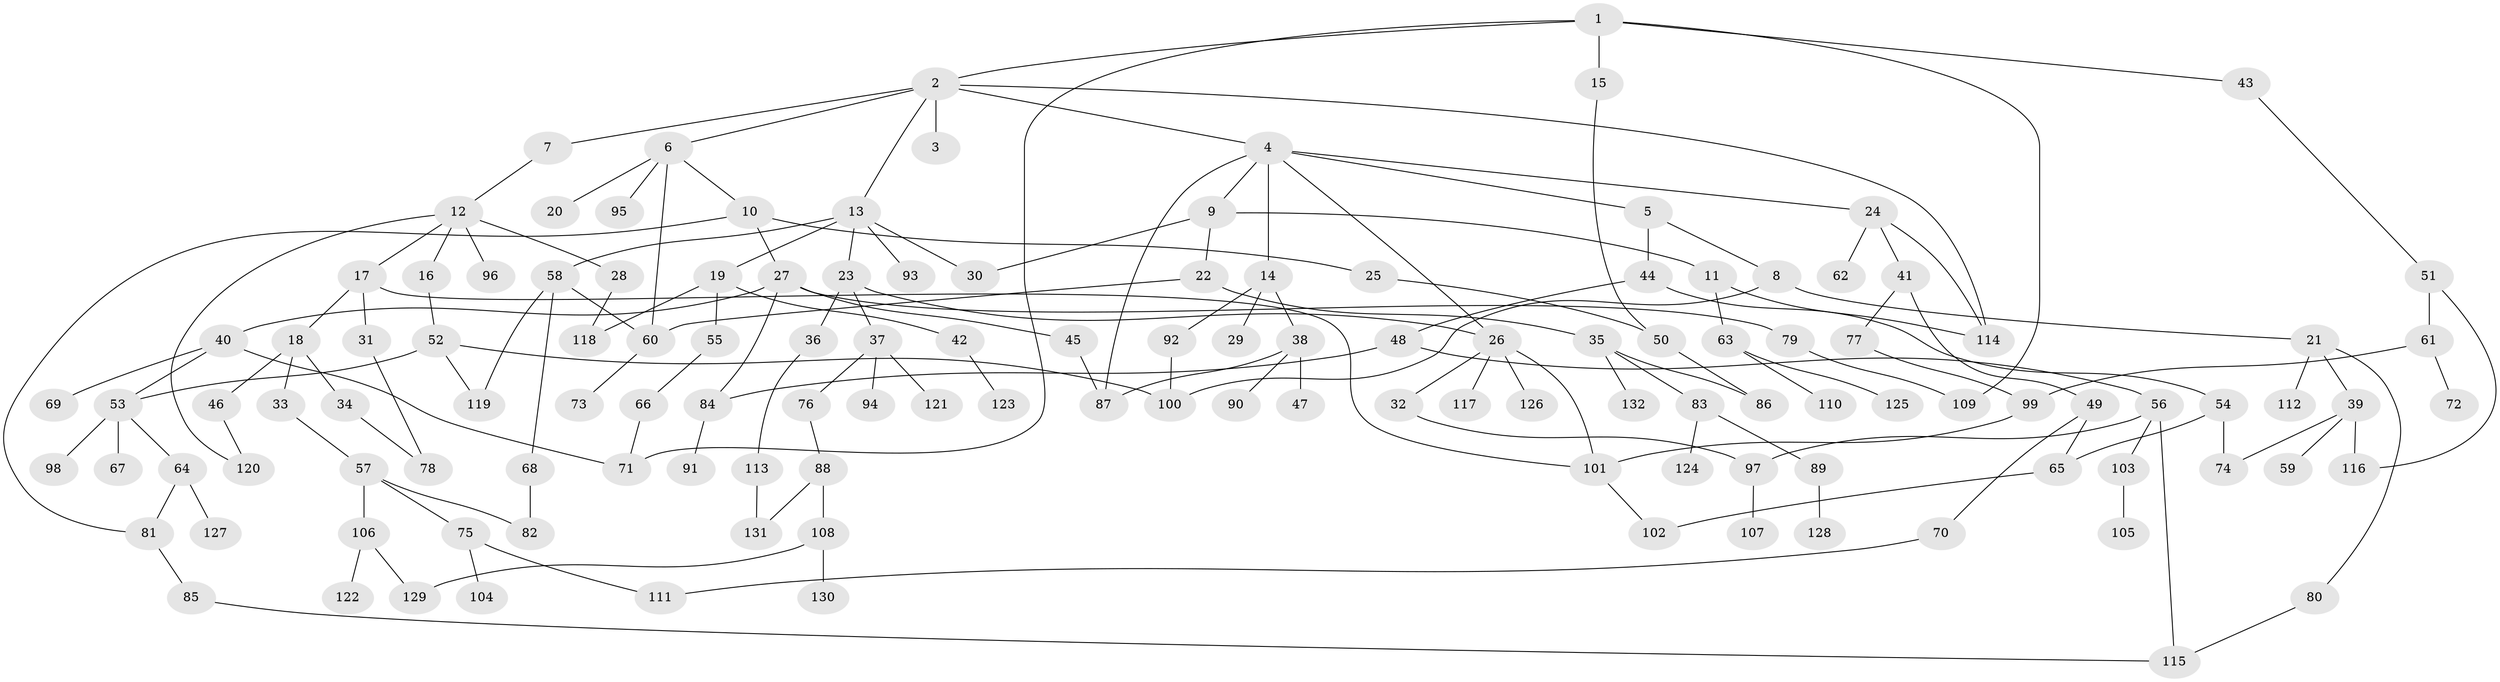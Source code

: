 // coarse degree distribution, {5: 0.07526881720430108, 12: 0.010752688172043012, 1: 0.23655913978494625, 3: 0.20430107526881722, 4: 0.0967741935483871, 2: 0.3225806451612903, 6: 0.03225806451612903, 8: 0.021505376344086023}
// Generated by graph-tools (version 1.1) at 2025/23/03/03/25 07:23:30]
// undirected, 132 vertices, 167 edges
graph export_dot {
graph [start="1"]
  node [color=gray90,style=filled];
  1;
  2;
  3;
  4;
  5;
  6;
  7;
  8;
  9;
  10;
  11;
  12;
  13;
  14;
  15;
  16;
  17;
  18;
  19;
  20;
  21;
  22;
  23;
  24;
  25;
  26;
  27;
  28;
  29;
  30;
  31;
  32;
  33;
  34;
  35;
  36;
  37;
  38;
  39;
  40;
  41;
  42;
  43;
  44;
  45;
  46;
  47;
  48;
  49;
  50;
  51;
  52;
  53;
  54;
  55;
  56;
  57;
  58;
  59;
  60;
  61;
  62;
  63;
  64;
  65;
  66;
  67;
  68;
  69;
  70;
  71;
  72;
  73;
  74;
  75;
  76;
  77;
  78;
  79;
  80;
  81;
  82;
  83;
  84;
  85;
  86;
  87;
  88;
  89;
  90;
  91;
  92;
  93;
  94;
  95;
  96;
  97;
  98;
  99;
  100;
  101;
  102;
  103;
  104;
  105;
  106;
  107;
  108;
  109;
  110;
  111;
  112;
  113;
  114;
  115;
  116;
  117;
  118;
  119;
  120;
  121;
  122;
  123;
  124;
  125;
  126;
  127;
  128;
  129;
  130;
  131;
  132;
  1 -- 2;
  1 -- 15;
  1 -- 43;
  1 -- 109;
  1 -- 71;
  2 -- 3;
  2 -- 4;
  2 -- 6;
  2 -- 7;
  2 -- 13;
  2 -- 114;
  4 -- 5;
  4 -- 9;
  4 -- 14;
  4 -- 24;
  4 -- 26;
  4 -- 87;
  5 -- 8;
  5 -- 44;
  6 -- 10;
  6 -- 20;
  6 -- 95;
  6 -- 60;
  7 -- 12;
  8 -- 21;
  8 -- 100;
  9 -- 11;
  9 -- 22;
  9 -- 30;
  10 -- 25;
  10 -- 27;
  10 -- 81;
  11 -- 63;
  11 -- 114;
  12 -- 16;
  12 -- 17;
  12 -- 28;
  12 -- 96;
  12 -- 120;
  13 -- 19;
  13 -- 23;
  13 -- 30;
  13 -- 58;
  13 -- 93;
  14 -- 29;
  14 -- 38;
  14 -- 92;
  15 -- 50;
  16 -- 52;
  17 -- 18;
  17 -- 31;
  17 -- 101;
  18 -- 33;
  18 -- 34;
  18 -- 46;
  19 -- 42;
  19 -- 55;
  19 -- 118;
  21 -- 39;
  21 -- 80;
  21 -- 112;
  22 -- 35;
  22 -- 60;
  23 -- 36;
  23 -- 37;
  23 -- 26;
  24 -- 41;
  24 -- 62;
  24 -- 114;
  25 -- 50;
  26 -- 32;
  26 -- 101;
  26 -- 117;
  26 -- 126;
  27 -- 40;
  27 -- 45;
  27 -- 79;
  27 -- 84;
  28 -- 118;
  31 -- 78;
  32 -- 97;
  33 -- 57;
  34 -- 78;
  35 -- 83;
  35 -- 86;
  35 -- 132;
  36 -- 113;
  37 -- 76;
  37 -- 94;
  37 -- 121;
  38 -- 47;
  38 -- 87;
  38 -- 90;
  39 -- 59;
  39 -- 74;
  39 -- 116;
  40 -- 69;
  40 -- 71;
  40 -- 53;
  41 -- 49;
  41 -- 77;
  42 -- 123;
  43 -- 51;
  44 -- 48;
  44 -- 54;
  45 -- 87;
  46 -- 120;
  48 -- 56;
  48 -- 84;
  49 -- 65;
  49 -- 70;
  50 -- 86;
  51 -- 61;
  51 -- 116;
  52 -- 53;
  52 -- 100;
  52 -- 119;
  53 -- 64;
  53 -- 67;
  53 -- 98;
  54 -- 65;
  54 -- 74;
  55 -- 66;
  56 -- 103;
  56 -- 115;
  56 -- 97;
  57 -- 75;
  57 -- 82;
  57 -- 106;
  58 -- 68;
  58 -- 119;
  58 -- 60;
  60 -- 73;
  61 -- 72;
  61 -- 99;
  63 -- 110;
  63 -- 125;
  64 -- 81;
  64 -- 127;
  65 -- 102;
  66 -- 71;
  68 -- 82;
  70 -- 111;
  75 -- 104;
  75 -- 111;
  76 -- 88;
  77 -- 99;
  79 -- 109;
  80 -- 115;
  81 -- 85;
  83 -- 89;
  83 -- 124;
  84 -- 91;
  85 -- 115;
  88 -- 108;
  88 -- 131;
  89 -- 128;
  92 -- 100;
  97 -- 107;
  99 -- 101;
  101 -- 102;
  103 -- 105;
  106 -- 122;
  106 -- 129;
  108 -- 129;
  108 -- 130;
  113 -- 131;
}

